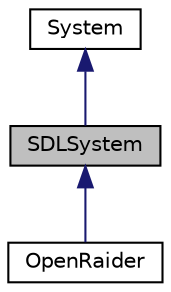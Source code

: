 digraph "SDLSystem"
{
 // INTERACTIVE_SVG=YES
  edge [fontname="Helvetica",fontsize="10",labelfontname="Helvetica",labelfontsize="10"];
  node [fontname="Helvetica",fontsize="10",shape=record];
  Node1 [label="SDLSystem",height=0.2,width=0.4,color="black", fillcolor="grey75", style="filled" fontcolor="black"];
  Node2 -> Node1 [dir="back",color="midnightblue",fontsize="10",style="solid",fontname="Helvetica"];
  Node2 [label="System",height=0.2,width=0.4,color="black", fillcolor="white", style="filled",URL="$class_system.html",tooltip="Basic Interface for System implementations (SDLSystem) "];
  Node1 -> Node3 [dir="back",color="midnightblue",fontsize="10",style="solid",fontname="Helvetica"];
  Node3 [label="OpenRaider",height=0.2,width=0.4,color="black", fillcolor="white", style="filled",URL="$class_open_raider.html",tooltip="Main Game Singleton. "];
}
